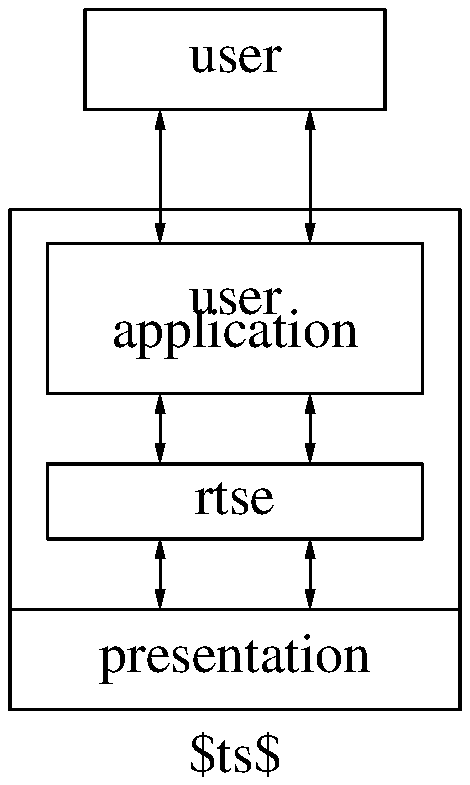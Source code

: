 .PS
.ps 20
## figure A-15

boxwid	= 2*boxwid

B1:	box "user"
B2:	box with .n at (B1.s.x,B1.s.y-boxht) width 1.5*boxwid height 5*boxht
B3:	box "user" "application" \
	    with .n at (B2.n.x,B2.n.y-(boxht/3)) width 1.25*boxwid height 1.5*boxht
B4:	box "presentation" with .sw at B2.sw width 1.5*boxwid
B5:	box "rtse" with .e at (B3.e.x,B3.se.y-(B3.se.y-B4.nw.y)/2) \
	    width 1.25*boxwid height .75*boxht
B6:	box invis "$\ldots$" with .nw at B2.sw width 1.5*boxwid
##
L1:	line <-> from (B1.sw.x-(B1.sw.x-B1.s.x)/2,B1.s.y) \
	          to (B1.sw.x-(B1.sw.x-B1.s.x)/2,B3.n.y)
L2:	line <-> from (B1.se.x-(B1.se.x-B1.s.x)/2,B1.s.y) \
	          to (B1.se.x-(B1.se.x-B1.s.x)/2,B3.n.y)
L3:	line <-> from (B1.sw.x-(B1.sw.x-B1.s.x)/2,B3.s.y) \
	          to (B1.sw.x-(B1.sw.x-B1.s.x)/2,B5.n.y)
L3a:	line <-> from (B1.sw.x-(B1.sw.x-B1.s.x)/2,B5.s.y) \
	          to (B1.sw.x-(B1.sw.x-B1.s.x)/2,B4.n.y)
L4:	line <-> from (B1.se.x-(B1.se.x-B1.s.x)/2,B3.s.y) \
	          to (B1.se.x-(B1.se.x-B1.s.x)/2,B5.n.y)
L5:	line <-> from (B1.se.x-(B1.se.x-B1.s.x)/2,B5.s.y) \
	          to (B1.se.x-(B1.se.x-B1.s.x)/2,B4.n.y)




#B1:     box "user" width 3*boxwid
#B2:     box "PCI" with .ne at (B1.sw.x, B1.sw.y-lineht)
#B3:     box "PDU" with .nw at (B2.sw.x, B2.sw.y-lineht) width 4*boxwid
#        line from B1.s to (B1.s.x, B3.n.y)
#        line from B2.s to (B2.s.x, B3.n.y)
#B4:     box "ICI" with .e at B3.w dashed
#B5:     box "IDU" with .nw at (B4.sw.x, B4.sw.y-lineht) width 5*boxwid dashed
#B6:     box "ICI" with .nw at (B5.sw.x, B5.sw.y-lineht) dashed
#B7:     box "SDU" with .w at B6.e width 4*boxwid
###
#        line dashed from B5.e to (B5.e.x+3*linewid, B5.e.y)
#        move to (B5.e.x+3*linewid, B5.n.y); "layer-N" rjust
#        line dashed from B5.w to (B5.w.x-3*linewid, B5.w.y)
#        move to (B5.e.x+3*linewid, B5.s.y); "layer-(N-1)" rjust
##
.PE
